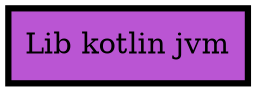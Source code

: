 digraph {
  edge ["arrowhead"="normal","arrowtail"="none"]
  graph ["dpi"="100","fontsize"="30","layout"="dot","ranksep"="1.5","rankdir"="TB"]
  node ["style"="filled"]
  "Lib kotlin jvm" ["fillcolor"="mediumorchid","penwidth"="3","shape"="box"]
}
